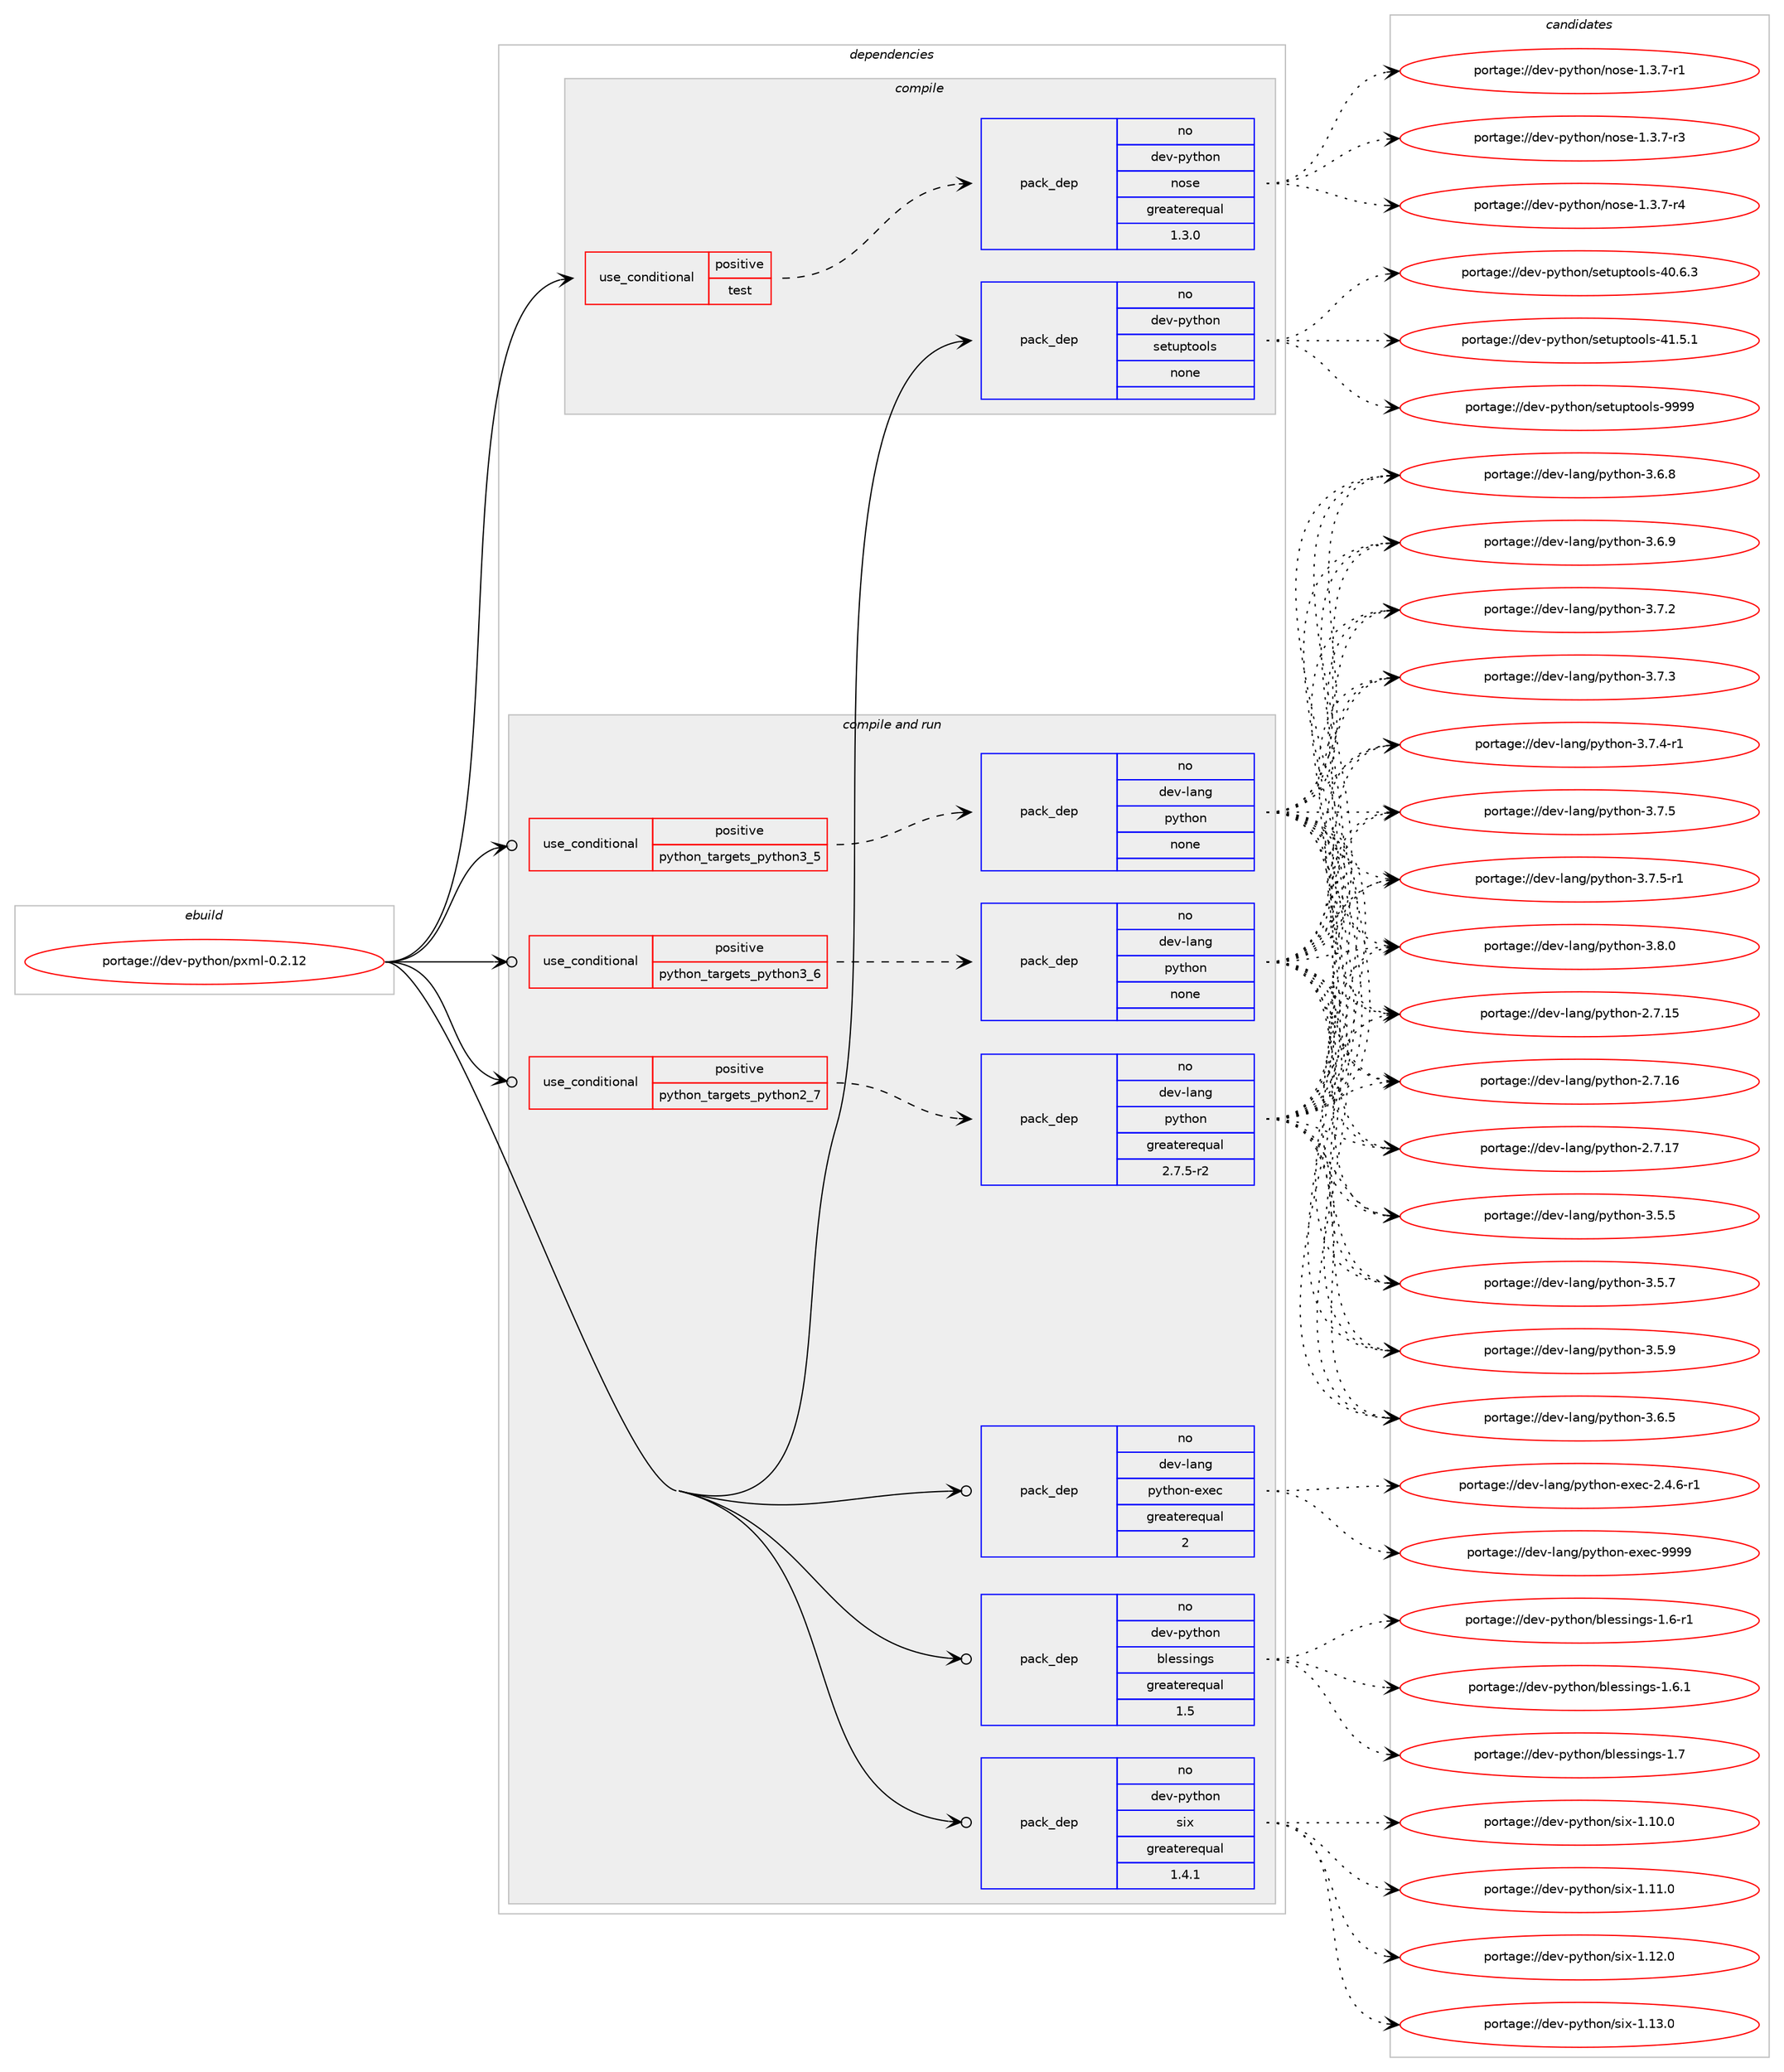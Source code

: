 digraph prolog {

# *************
# Graph options
# *************

newrank=true;
concentrate=true;
compound=true;
graph [rankdir=LR,fontname=Helvetica,fontsize=10,ranksep=1.5];#, ranksep=2.5, nodesep=0.2];
edge  [arrowhead=vee];
node  [fontname=Helvetica,fontsize=10];

# **********
# The ebuild
# **********

subgraph cluster_leftcol {
color=gray;
rank=same;
label=<<i>ebuild</i>>;
id [label="portage://dev-python/pxml-0.2.12", color=red, width=4, href="../dev-python/pxml-0.2.12.svg"];
}

# ****************
# The dependencies
# ****************

subgraph cluster_midcol {
color=gray;
label=<<i>dependencies</i>>;
subgraph cluster_compile {
fillcolor="#eeeeee";
style=filled;
label=<<i>compile</i>>;
subgraph cond34390 {
dependency158575 [label=<<TABLE BORDER="0" CELLBORDER="1" CELLSPACING="0" CELLPADDING="4"><TR><TD ROWSPAN="3" CELLPADDING="10">use_conditional</TD></TR><TR><TD>positive</TD></TR><TR><TD>test</TD></TR></TABLE>>, shape=none, color=red];
subgraph pack120820 {
dependency158576 [label=<<TABLE BORDER="0" CELLBORDER="1" CELLSPACING="0" CELLPADDING="4" WIDTH="220"><TR><TD ROWSPAN="6" CELLPADDING="30">pack_dep</TD></TR><TR><TD WIDTH="110">no</TD></TR><TR><TD>dev-python</TD></TR><TR><TD>nose</TD></TR><TR><TD>greaterequal</TD></TR><TR><TD>1.3.0</TD></TR></TABLE>>, shape=none, color=blue];
}
dependency158575:e -> dependency158576:w [weight=20,style="dashed",arrowhead="vee"];
}
id:e -> dependency158575:w [weight=20,style="solid",arrowhead="vee"];
subgraph pack120821 {
dependency158577 [label=<<TABLE BORDER="0" CELLBORDER="1" CELLSPACING="0" CELLPADDING="4" WIDTH="220"><TR><TD ROWSPAN="6" CELLPADDING="30">pack_dep</TD></TR><TR><TD WIDTH="110">no</TD></TR><TR><TD>dev-python</TD></TR><TR><TD>setuptools</TD></TR><TR><TD>none</TD></TR><TR><TD></TD></TR></TABLE>>, shape=none, color=blue];
}
id:e -> dependency158577:w [weight=20,style="solid",arrowhead="vee"];
}
subgraph cluster_compileandrun {
fillcolor="#eeeeee";
style=filled;
label=<<i>compile and run</i>>;
subgraph cond34391 {
dependency158578 [label=<<TABLE BORDER="0" CELLBORDER="1" CELLSPACING="0" CELLPADDING="4"><TR><TD ROWSPAN="3" CELLPADDING="10">use_conditional</TD></TR><TR><TD>positive</TD></TR><TR><TD>python_targets_python2_7</TD></TR></TABLE>>, shape=none, color=red];
subgraph pack120822 {
dependency158579 [label=<<TABLE BORDER="0" CELLBORDER="1" CELLSPACING="0" CELLPADDING="4" WIDTH="220"><TR><TD ROWSPAN="6" CELLPADDING="30">pack_dep</TD></TR><TR><TD WIDTH="110">no</TD></TR><TR><TD>dev-lang</TD></TR><TR><TD>python</TD></TR><TR><TD>greaterequal</TD></TR><TR><TD>2.7.5-r2</TD></TR></TABLE>>, shape=none, color=blue];
}
dependency158578:e -> dependency158579:w [weight=20,style="dashed",arrowhead="vee"];
}
id:e -> dependency158578:w [weight=20,style="solid",arrowhead="odotvee"];
subgraph cond34392 {
dependency158580 [label=<<TABLE BORDER="0" CELLBORDER="1" CELLSPACING="0" CELLPADDING="4"><TR><TD ROWSPAN="3" CELLPADDING="10">use_conditional</TD></TR><TR><TD>positive</TD></TR><TR><TD>python_targets_python3_5</TD></TR></TABLE>>, shape=none, color=red];
subgraph pack120823 {
dependency158581 [label=<<TABLE BORDER="0" CELLBORDER="1" CELLSPACING="0" CELLPADDING="4" WIDTH="220"><TR><TD ROWSPAN="6" CELLPADDING="30">pack_dep</TD></TR><TR><TD WIDTH="110">no</TD></TR><TR><TD>dev-lang</TD></TR><TR><TD>python</TD></TR><TR><TD>none</TD></TR><TR><TD></TD></TR></TABLE>>, shape=none, color=blue];
}
dependency158580:e -> dependency158581:w [weight=20,style="dashed",arrowhead="vee"];
}
id:e -> dependency158580:w [weight=20,style="solid",arrowhead="odotvee"];
subgraph cond34393 {
dependency158582 [label=<<TABLE BORDER="0" CELLBORDER="1" CELLSPACING="0" CELLPADDING="4"><TR><TD ROWSPAN="3" CELLPADDING="10">use_conditional</TD></TR><TR><TD>positive</TD></TR><TR><TD>python_targets_python3_6</TD></TR></TABLE>>, shape=none, color=red];
subgraph pack120824 {
dependency158583 [label=<<TABLE BORDER="0" CELLBORDER="1" CELLSPACING="0" CELLPADDING="4" WIDTH="220"><TR><TD ROWSPAN="6" CELLPADDING="30">pack_dep</TD></TR><TR><TD WIDTH="110">no</TD></TR><TR><TD>dev-lang</TD></TR><TR><TD>python</TD></TR><TR><TD>none</TD></TR><TR><TD></TD></TR></TABLE>>, shape=none, color=blue];
}
dependency158582:e -> dependency158583:w [weight=20,style="dashed",arrowhead="vee"];
}
id:e -> dependency158582:w [weight=20,style="solid",arrowhead="odotvee"];
subgraph pack120825 {
dependency158584 [label=<<TABLE BORDER="0" CELLBORDER="1" CELLSPACING="0" CELLPADDING="4" WIDTH="220"><TR><TD ROWSPAN="6" CELLPADDING="30">pack_dep</TD></TR><TR><TD WIDTH="110">no</TD></TR><TR><TD>dev-lang</TD></TR><TR><TD>python-exec</TD></TR><TR><TD>greaterequal</TD></TR><TR><TD>2</TD></TR></TABLE>>, shape=none, color=blue];
}
id:e -> dependency158584:w [weight=20,style="solid",arrowhead="odotvee"];
subgraph pack120826 {
dependency158585 [label=<<TABLE BORDER="0" CELLBORDER="1" CELLSPACING="0" CELLPADDING="4" WIDTH="220"><TR><TD ROWSPAN="6" CELLPADDING="30">pack_dep</TD></TR><TR><TD WIDTH="110">no</TD></TR><TR><TD>dev-python</TD></TR><TR><TD>blessings</TD></TR><TR><TD>greaterequal</TD></TR><TR><TD>1.5</TD></TR></TABLE>>, shape=none, color=blue];
}
id:e -> dependency158585:w [weight=20,style="solid",arrowhead="odotvee"];
subgraph pack120827 {
dependency158586 [label=<<TABLE BORDER="0" CELLBORDER="1" CELLSPACING="0" CELLPADDING="4" WIDTH="220"><TR><TD ROWSPAN="6" CELLPADDING="30">pack_dep</TD></TR><TR><TD WIDTH="110">no</TD></TR><TR><TD>dev-python</TD></TR><TR><TD>six</TD></TR><TR><TD>greaterequal</TD></TR><TR><TD>1.4.1</TD></TR></TABLE>>, shape=none, color=blue];
}
id:e -> dependency158586:w [weight=20,style="solid",arrowhead="odotvee"];
}
subgraph cluster_run {
fillcolor="#eeeeee";
style=filled;
label=<<i>run</i>>;
}
}

# **************
# The candidates
# **************

subgraph cluster_choices {
rank=same;
color=gray;
label=<<i>candidates</i>>;

subgraph choice120820 {
color=black;
nodesep=1;
choiceportage10010111845112121116104111110471101111151014549465146554511449 [label="portage://dev-python/nose-1.3.7-r1", color=red, width=4,href="../dev-python/nose-1.3.7-r1.svg"];
choiceportage10010111845112121116104111110471101111151014549465146554511451 [label="portage://dev-python/nose-1.3.7-r3", color=red, width=4,href="../dev-python/nose-1.3.7-r3.svg"];
choiceportage10010111845112121116104111110471101111151014549465146554511452 [label="portage://dev-python/nose-1.3.7-r4", color=red, width=4,href="../dev-python/nose-1.3.7-r4.svg"];
dependency158576:e -> choiceportage10010111845112121116104111110471101111151014549465146554511449:w [style=dotted,weight="100"];
dependency158576:e -> choiceportage10010111845112121116104111110471101111151014549465146554511451:w [style=dotted,weight="100"];
dependency158576:e -> choiceportage10010111845112121116104111110471101111151014549465146554511452:w [style=dotted,weight="100"];
}
subgraph choice120821 {
color=black;
nodesep=1;
choiceportage100101118451121211161041111104711510111611711211611111110811545524846544651 [label="portage://dev-python/setuptools-40.6.3", color=red, width=4,href="../dev-python/setuptools-40.6.3.svg"];
choiceportage100101118451121211161041111104711510111611711211611111110811545524946534649 [label="portage://dev-python/setuptools-41.5.1", color=red, width=4,href="../dev-python/setuptools-41.5.1.svg"];
choiceportage10010111845112121116104111110471151011161171121161111111081154557575757 [label="portage://dev-python/setuptools-9999", color=red, width=4,href="../dev-python/setuptools-9999.svg"];
dependency158577:e -> choiceportage100101118451121211161041111104711510111611711211611111110811545524846544651:w [style=dotted,weight="100"];
dependency158577:e -> choiceportage100101118451121211161041111104711510111611711211611111110811545524946534649:w [style=dotted,weight="100"];
dependency158577:e -> choiceportage10010111845112121116104111110471151011161171121161111111081154557575757:w [style=dotted,weight="100"];
}
subgraph choice120822 {
color=black;
nodesep=1;
choiceportage10010111845108971101034711212111610411111045504655464953 [label="portage://dev-lang/python-2.7.15", color=red, width=4,href="../dev-lang/python-2.7.15.svg"];
choiceportage10010111845108971101034711212111610411111045504655464954 [label="portage://dev-lang/python-2.7.16", color=red, width=4,href="../dev-lang/python-2.7.16.svg"];
choiceportage10010111845108971101034711212111610411111045504655464955 [label="portage://dev-lang/python-2.7.17", color=red, width=4,href="../dev-lang/python-2.7.17.svg"];
choiceportage100101118451089711010347112121116104111110455146534653 [label="portage://dev-lang/python-3.5.5", color=red, width=4,href="../dev-lang/python-3.5.5.svg"];
choiceportage100101118451089711010347112121116104111110455146534655 [label="portage://dev-lang/python-3.5.7", color=red, width=4,href="../dev-lang/python-3.5.7.svg"];
choiceportage100101118451089711010347112121116104111110455146534657 [label="portage://dev-lang/python-3.5.9", color=red, width=4,href="../dev-lang/python-3.5.9.svg"];
choiceportage100101118451089711010347112121116104111110455146544653 [label="portage://dev-lang/python-3.6.5", color=red, width=4,href="../dev-lang/python-3.6.5.svg"];
choiceportage100101118451089711010347112121116104111110455146544656 [label="portage://dev-lang/python-3.6.8", color=red, width=4,href="../dev-lang/python-3.6.8.svg"];
choiceportage100101118451089711010347112121116104111110455146544657 [label="portage://dev-lang/python-3.6.9", color=red, width=4,href="../dev-lang/python-3.6.9.svg"];
choiceportage100101118451089711010347112121116104111110455146554650 [label="portage://dev-lang/python-3.7.2", color=red, width=4,href="../dev-lang/python-3.7.2.svg"];
choiceportage100101118451089711010347112121116104111110455146554651 [label="portage://dev-lang/python-3.7.3", color=red, width=4,href="../dev-lang/python-3.7.3.svg"];
choiceportage1001011184510897110103471121211161041111104551465546524511449 [label="portage://dev-lang/python-3.7.4-r1", color=red, width=4,href="../dev-lang/python-3.7.4-r1.svg"];
choiceportage100101118451089711010347112121116104111110455146554653 [label="portage://dev-lang/python-3.7.5", color=red, width=4,href="../dev-lang/python-3.7.5.svg"];
choiceportage1001011184510897110103471121211161041111104551465546534511449 [label="portage://dev-lang/python-3.7.5-r1", color=red, width=4,href="../dev-lang/python-3.7.5-r1.svg"];
choiceportage100101118451089711010347112121116104111110455146564648 [label="portage://dev-lang/python-3.8.0", color=red, width=4,href="../dev-lang/python-3.8.0.svg"];
dependency158579:e -> choiceportage10010111845108971101034711212111610411111045504655464953:w [style=dotted,weight="100"];
dependency158579:e -> choiceportage10010111845108971101034711212111610411111045504655464954:w [style=dotted,weight="100"];
dependency158579:e -> choiceportage10010111845108971101034711212111610411111045504655464955:w [style=dotted,weight="100"];
dependency158579:e -> choiceportage100101118451089711010347112121116104111110455146534653:w [style=dotted,weight="100"];
dependency158579:e -> choiceportage100101118451089711010347112121116104111110455146534655:w [style=dotted,weight="100"];
dependency158579:e -> choiceportage100101118451089711010347112121116104111110455146534657:w [style=dotted,weight="100"];
dependency158579:e -> choiceportage100101118451089711010347112121116104111110455146544653:w [style=dotted,weight="100"];
dependency158579:e -> choiceportage100101118451089711010347112121116104111110455146544656:w [style=dotted,weight="100"];
dependency158579:e -> choiceportage100101118451089711010347112121116104111110455146544657:w [style=dotted,weight="100"];
dependency158579:e -> choiceportage100101118451089711010347112121116104111110455146554650:w [style=dotted,weight="100"];
dependency158579:e -> choiceportage100101118451089711010347112121116104111110455146554651:w [style=dotted,weight="100"];
dependency158579:e -> choiceportage1001011184510897110103471121211161041111104551465546524511449:w [style=dotted,weight="100"];
dependency158579:e -> choiceportage100101118451089711010347112121116104111110455146554653:w [style=dotted,weight="100"];
dependency158579:e -> choiceportage1001011184510897110103471121211161041111104551465546534511449:w [style=dotted,weight="100"];
dependency158579:e -> choiceportage100101118451089711010347112121116104111110455146564648:w [style=dotted,weight="100"];
}
subgraph choice120823 {
color=black;
nodesep=1;
choiceportage10010111845108971101034711212111610411111045504655464953 [label="portage://dev-lang/python-2.7.15", color=red, width=4,href="../dev-lang/python-2.7.15.svg"];
choiceportage10010111845108971101034711212111610411111045504655464954 [label="portage://dev-lang/python-2.7.16", color=red, width=4,href="../dev-lang/python-2.7.16.svg"];
choiceportage10010111845108971101034711212111610411111045504655464955 [label="portage://dev-lang/python-2.7.17", color=red, width=4,href="../dev-lang/python-2.7.17.svg"];
choiceportage100101118451089711010347112121116104111110455146534653 [label="portage://dev-lang/python-3.5.5", color=red, width=4,href="../dev-lang/python-3.5.5.svg"];
choiceportage100101118451089711010347112121116104111110455146534655 [label="portage://dev-lang/python-3.5.7", color=red, width=4,href="../dev-lang/python-3.5.7.svg"];
choiceportage100101118451089711010347112121116104111110455146534657 [label="portage://dev-lang/python-3.5.9", color=red, width=4,href="../dev-lang/python-3.5.9.svg"];
choiceportage100101118451089711010347112121116104111110455146544653 [label="portage://dev-lang/python-3.6.5", color=red, width=4,href="../dev-lang/python-3.6.5.svg"];
choiceportage100101118451089711010347112121116104111110455146544656 [label="portage://dev-lang/python-3.6.8", color=red, width=4,href="../dev-lang/python-3.6.8.svg"];
choiceportage100101118451089711010347112121116104111110455146544657 [label="portage://dev-lang/python-3.6.9", color=red, width=4,href="../dev-lang/python-3.6.9.svg"];
choiceportage100101118451089711010347112121116104111110455146554650 [label="portage://dev-lang/python-3.7.2", color=red, width=4,href="../dev-lang/python-3.7.2.svg"];
choiceportage100101118451089711010347112121116104111110455146554651 [label="portage://dev-lang/python-3.7.3", color=red, width=4,href="../dev-lang/python-3.7.3.svg"];
choiceportage1001011184510897110103471121211161041111104551465546524511449 [label="portage://dev-lang/python-3.7.4-r1", color=red, width=4,href="../dev-lang/python-3.7.4-r1.svg"];
choiceportage100101118451089711010347112121116104111110455146554653 [label="portage://dev-lang/python-3.7.5", color=red, width=4,href="../dev-lang/python-3.7.5.svg"];
choiceportage1001011184510897110103471121211161041111104551465546534511449 [label="portage://dev-lang/python-3.7.5-r1", color=red, width=4,href="../dev-lang/python-3.7.5-r1.svg"];
choiceportage100101118451089711010347112121116104111110455146564648 [label="portage://dev-lang/python-3.8.0", color=red, width=4,href="../dev-lang/python-3.8.0.svg"];
dependency158581:e -> choiceportage10010111845108971101034711212111610411111045504655464953:w [style=dotted,weight="100"];
dependency158581:e -> choiceportage10010111845108971101034711212111610411111045504655464954:w [style=dotted,weight="100"];
dependency158581:e -> choiceportage10010111845108971101034711212111610411111045504655464955:w [style=dotted,weight="100"];
dependency158581:e -> choiceportage100101118451089711010347112121116104111110455146534653:w [style=dotted,weight="100"];
dependency158581:e -> choiceportage100101118451089711010347112121116104111110455146534655:w [style=dotted,weight="100"];
dependency158581:e -> choiceportage100101118451089711010347112121116104111110455146534657:w [style=dotted,weight="100"];
dependency158581:e -> choiceportage100101118451089711010347112121116104111110455146544653:w [style=dotted,weight="100"];
dependency158581:e -> choiceportage100101118451089711010347112121116104111110455146544656:w [style=dotted,weight="100"];
dependency158581:e -> choiceportage100101118451089711010347112121116104111110455146544657:w [style=dotted,weight="100"];
dependency158581:e -> choiceportage100101118451089711010347112121116104111110455146554650:w [style=dotted,weight="100"];
dependency158581:e -> choiceportage100101118451089711010347112121116104111110455146554651:w [style=dotted,weight="100"];
dependency158581:e -> choiceportage1001011184510897110103471121211161041111104551465546524511449:w [style=dotted,weight="100"];
dependency158581:e -> choiceportage100101118451089711010347112121116104111110455146554653:w [style=dotted,weight="100"];
dependency158581:e -> choiceportage1001011184510897110103471121211161041111104551465546534511449:w [style=dotted,weight="100"];
dependency158581:e -> choiceportage100101118451089711010347112121116104111110455146564648:w [style=dotted,weight="100"];
}
subgraph choice120824 {
color=black;
nodesep=1;
choiceportage10010111845108971101034711212111610411111045504655464953 [label="portage://dev-lang/python-2.7.15", color=red, width=4,href="../dev-lang/python-2.7.15.svg"];
choiceportage10010111845108971101034711212111610411111045504655464954 [label="portage://dev-lang/python-2.7.16", color=red, width=4,href="../dev-lang/python-2.7.16.svg"];
choiceportage10010111845108971101034711212111610411111045504655464955 [label="portage://dev-lang/python-2.7.17", color=red, width=4,href="../dev-lang/python-2.7.17.svg"];
choiceportage100101118451089711010347112121116104111110455146534653 [label="portage://dev-lang/python-3.5.5", color=red, width=4,href="../dev-lang/python-3.5.5.svg"];
choiceportage100101118451089711010347112121116104111110455146534655 [label="portage://dev-lang/python-3.5.7", color=red, width=4,href="../dev-lang/python-3.5.7.svg"];
choiceportage100101118451089711010347112121116104111110455146534657 [label="portage://dev-lang/python-3.5.9", color=red, width=4,href="../dev-lang/python-3.5.9.svg"];
choiceportage100101118451089711010347112121116104111110455146544653 [label="portage://dev-lang/python-3.6.5", color=red, width=4,href="../dev-lang/python-3.6.5.svg"];
choiceportage100101118451089711010347112121116104111110455146544656 [label="portage://dev-lang/python-3.6.8", color=red, width=4,href="../dev-lang/python-3.6.8.svg"];
choiceportage100101118451089711010347112121116104111110455146544657 [label="portage://dev-lang/python-3.6.9", color=red, width=4,href="../dev-lang/python-3.6.9.svg"];
choiceportage100101118451089711010347112121116104111110455146554650 [label="portage://dev-lang/python-3.7.2", color=red, width=4,href="../dev-lang/python-3.7.2.svg"];
choiceportage100101118451089711010347112121116104111110455146554651 [label="portage://dev-lang/python-3.7.3", color=red, width=4,href="../dev-lang/python-3.7.3.svg"];
choiceportage1001011184510897110103471121211161041111104551465546524511449 [label="portage://dev-lang/python-3.7.4-r1", color=red, width=4,href="../dev-lang/python-3.7.4-r1.svg"];
choiceportage100101118451089711010347112121116104111110455146554653 [label="portage://dev-lang/python-3.7.5", color=red, width=4,href="../dev-lang/python-3.7.5.svg"];
choiceportage1001011184510897110103471121211161041111104551465546534511449 [label="portage://dev-lang/python-3.7.5-r1", color=red, width=4,href="../dev-lang/python-3.7.5-r1.svg"];
choiceportage100101118451089711010347112121116104111110455146564648 [label="portage://dev-lang/python-3.8.0", color=red, width=4,href="../dev-lang/python-3.8.0.svg"];
dependency158583:e -> choiceportage10010111845108971101034711212111610411111045504655464953:w [style=dotted,weight="100"];
dependency158583:e -> choiceportage10010111845108971101034711212111610411111045504655464954:w [style=dotted,weight="100"];
dependency158583:e -> choiceportage10010111845108971101034711212111610411111045504655464955:w [style=dotted,weight="100"];
dependency158583:e -> choiceportage100101118451089711010347112121116104111110455146534653:w [style=dotted,weight="100"];
dependency158583:e -> choiceportage100101118451089711010347112121116104111110455146534655:w [style=dotted,weight="100"];
dependency158583:e -> choiceportage100101118451089711010347112121116104111110455146534657:w [style=dotted,weight="100"];
dependency158583:e -> choiceportage100101118451089711010347112121116104111110455146544653:w [style=dotted,weight="100"];
dependency158583:e -> choiceportage100101118451089711010347112121116104111110455146544656:w [style=dotted,weight="100"];
dependency158583:e -> choiceportage100101118451089711010347112121116104111110455146544657:w [style=dotted,weight="100"];
dependency158583:e -> choiceportage100101118451089711010347112121116104111110455146554650:w [style=dotted,weight="100"];
dependency158583:e -> choiceportage100101118451089711010347112121116104111110455146554651:w [style=dotted,weight="100"];
dependency158583:e -> choiceportage1001011184510897110103471121211161041111104551465546524511449:w [style=dotted,weight="100"];
dependency158583:e -> choiceportage100101118451089711010347112121116104111110455146554653:w [style=dotted,weight="100"];
dependency158583:e -> choiceportage1001011184510897110103471121211161041111104551465546534511449:w [style=dotted,weight="100"];
dependency158583:e -> choiceportage100101118451089711010347112121116104111110455146564648:w [style=dotted,weight="100"];
}
subgraph choice120825 {
color=black;
nodesep=1;
choiceportage10010111845108971101034711212111610411111045101120101994550465246544511449 [label="portage://dev-lang/python-exec-2.4.6-r1", color=red, width=4,href="../dev-lang/python-exec-2.4.6-r1.svg"];
choiceportage10010111845108971101034711212111610411111045101120101994557575757 [label="portage://dev-lang/python-exec-9999", color=red, width=4,href="../dev-lang/python-exec-9999.svg"];
dependency158584:e -> choiceportage10010111845108971101034711212111610411111045101120101994550465246544511449:w [style=dotted,weight="100"];
dependency158584:e -> choiceportage10010111845108971101034711212111610411111045101120101994557575757:w [style=dotted,weight="100"];
}
subgraph choice120826 {
color=black;
nodesep=1;
choiceportage100101118451121211161041111104798108101115115105110103115454946544511449 [label="portage://dev-python/blessings-1.6-r1", color=red, width=4,href="../dev-python/blessings-1.6-r1.svg"];
choiceportage100101118451121211161041111104798108101115115105110103115454946544649 [label="portage://dev-python/blessings-1.6.1", color=red, width=4,href="../dev-python/blessings-1.6.1.svg"];
choiceportage10010111845112121116104111110479810810111511510511010311545494655 [label="portage://dev-python/blessings-1.7", color=red, width=4,href="../dev-python/blessings-1.7.svg"];
dependency158585:e -> choiceportage100101118451121211161041111104798108101115115105110103115454946544511449:w [style=dotted,weight="100"];
dependency158585:e -> choiceportage100101118451121211161041111104798108101115115105110103115454946544649:w [style=dotted,weight="100"];
dependency158585:e -> choiceportage10010111845112121116104111110479810810111511510511010311545494655:w [style=dotted,weight="100"];
}
subgraph choice120827 {
color=black;
nodesep=1;
choiceportage100101118451121211161041111104711510512045494649484648 [label="portage://dev-python/six-1.10.0", color=red, width=4,href="../dev-python/six-1.10.0.svg"];
choiceportage100101118451121211161041111104711510512045494649494648 [label="portage://dev-python/six-1.11.0", color=red, width=4,href="../dev-python/six-1.11.0.svg"];
choiceportage100101118451121211161041111104711510512045494649504648 [label="portage://dev-python/six-1.12.0", color=red, width=4,href="../dev-python/six-1.12.0.svg"];
choiceportage100101118451121211161041111104711510512045494649514648 [label="portage://dev-python/six-1.13.0", color=red, width=4,href="../dev-python/six-1.13.0.svg"];
dependency158586:e -> choiceportage100101118451121211161041111104711510512045494649484648:w [style=dotted,weight="100"];
dependency158586:e -> choiceportage100101118451121211161041111104711510512045494649494648:w [style=dotted,weight="100"];
dependency158586:e -> choiceportage100101118451121211161041111104711510512045494649504648:w [style=dotted,weight="100"];
dependency158586:e -> choiceportage100101118451121211161041111104711510512045494649514648:w [style=dotted,weight="100"];
}
}

}
